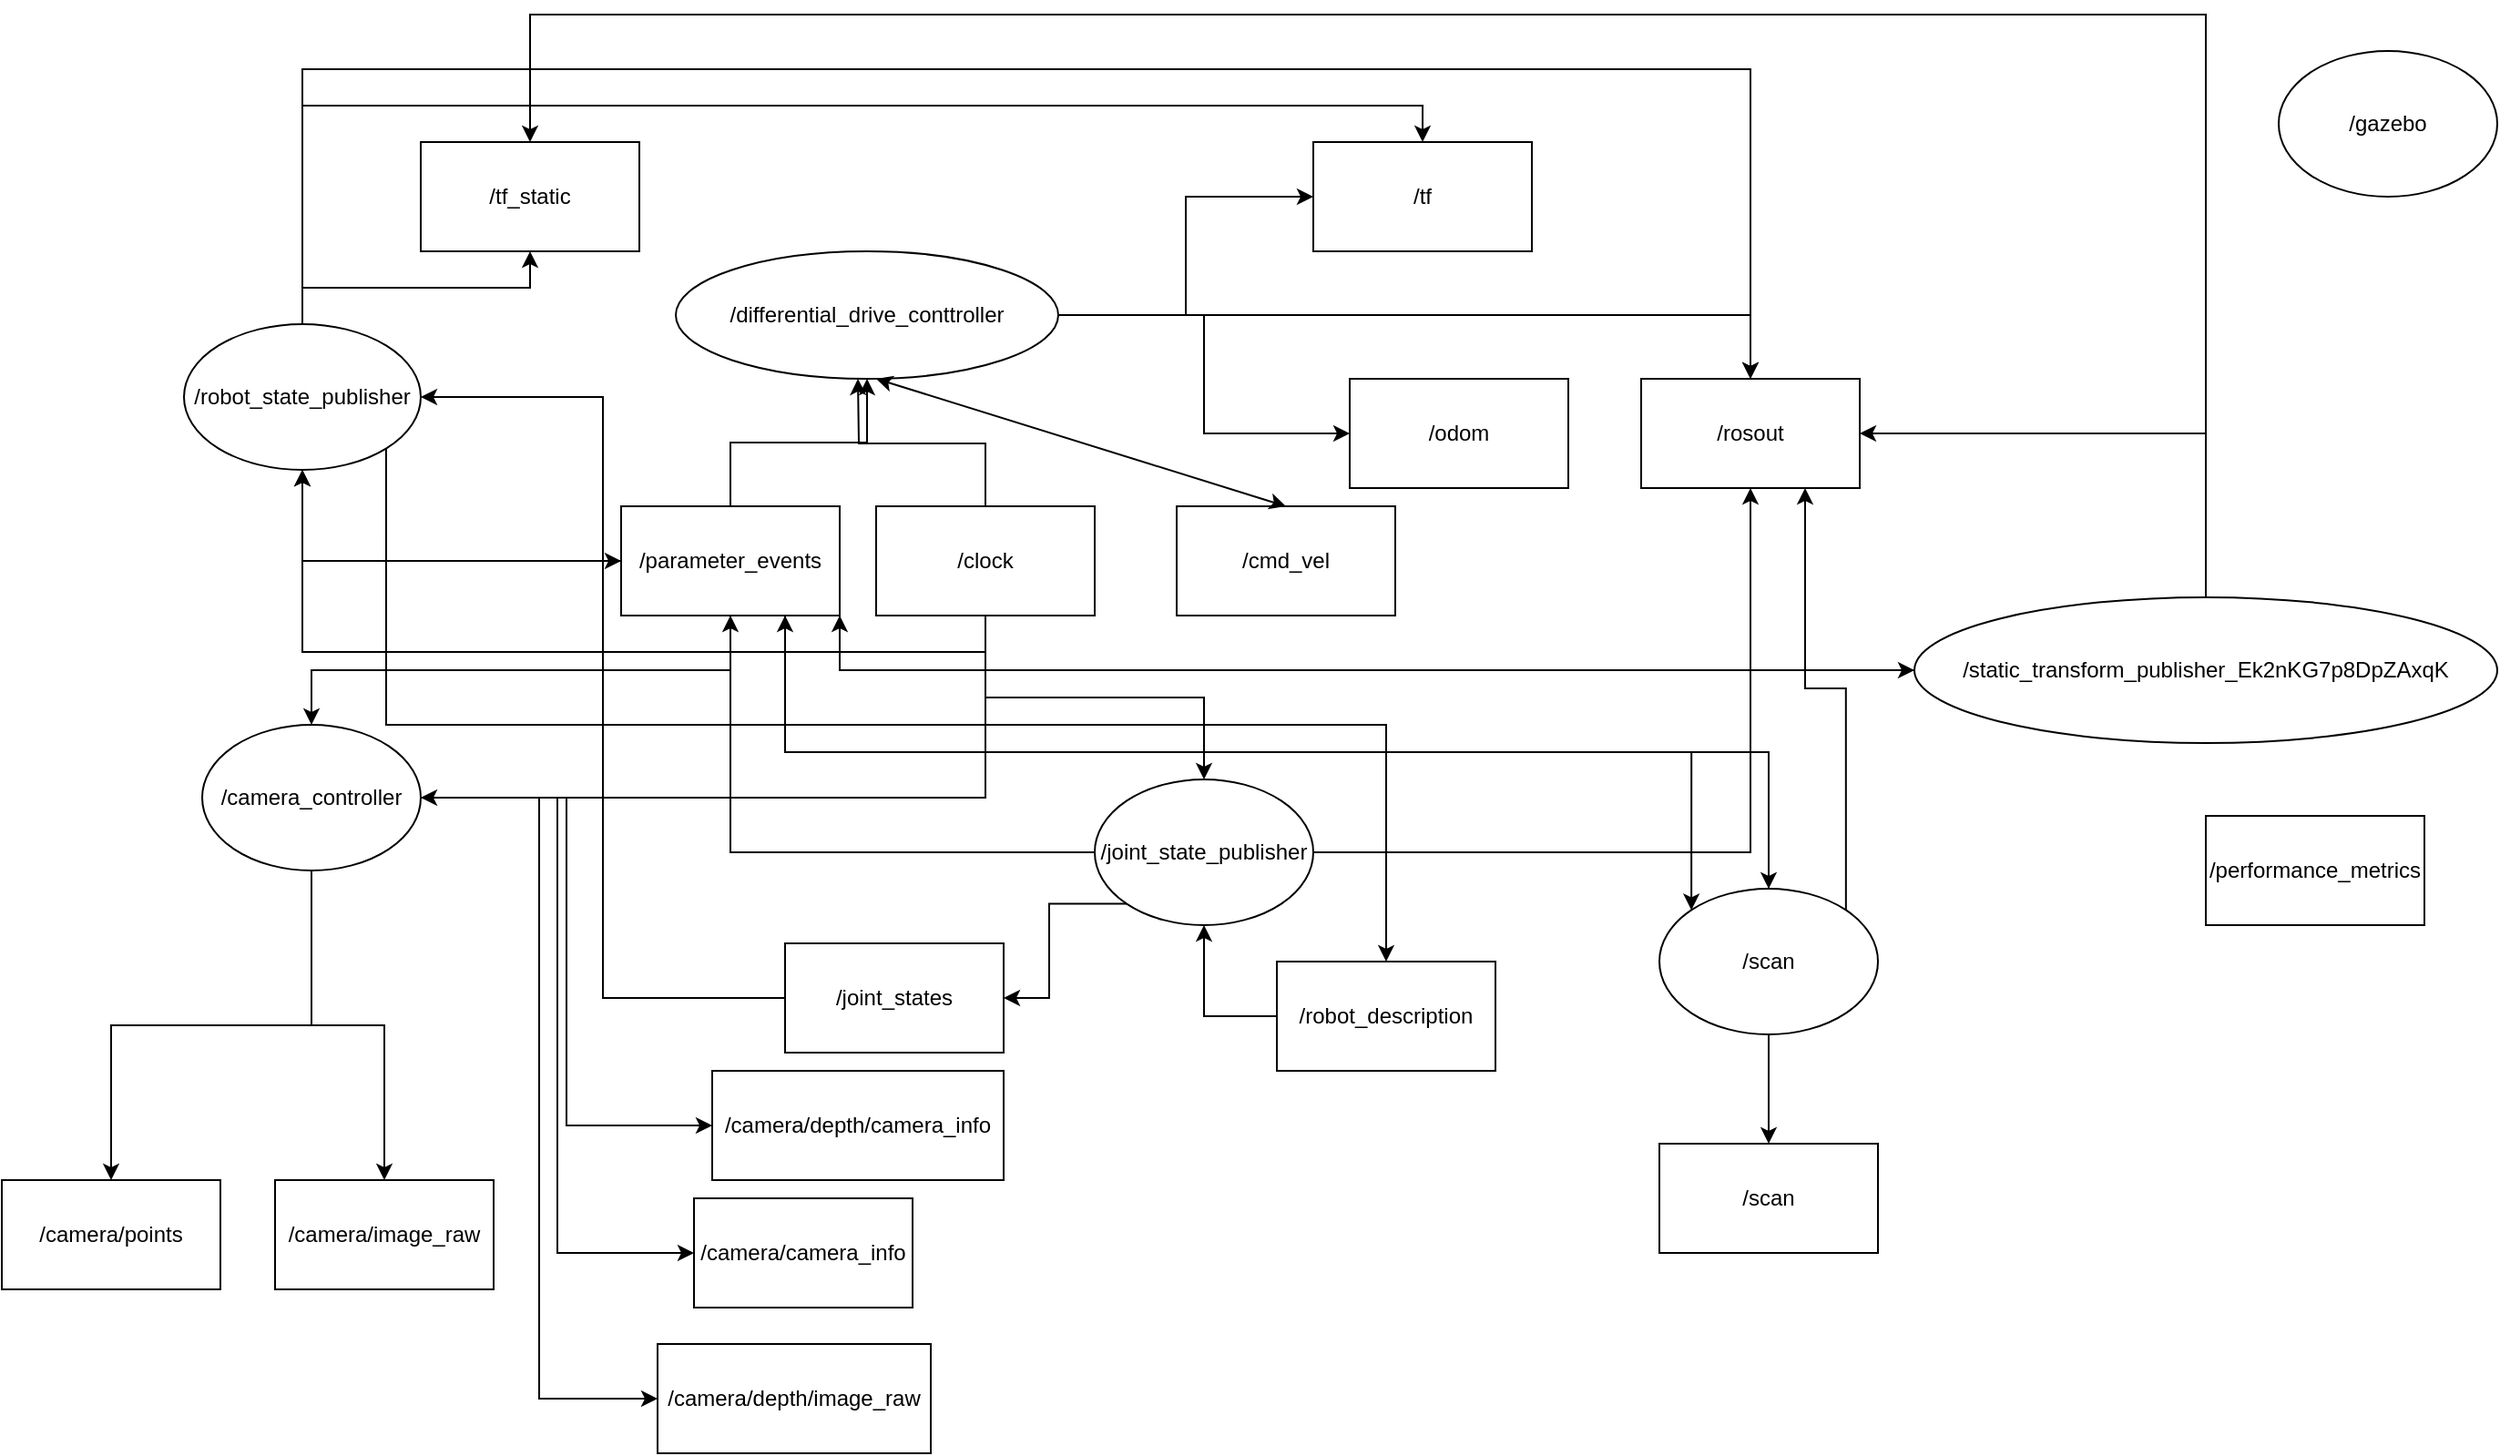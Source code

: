 <mxfile version="23.0.2" type="github">
  <diagram name="Page-1" id="CCXDkMmYEeseRspRPApz">
    <mxGraphModel dx="1949" dy="1136" grid="1" gridSize="10" guides="1" tooltips="1" connect="1" arrows="1" fold="1" page="1" pageScale="1" pageWidth="850" pageHeight="1100" math="0" shadow="0">
      <root>
        <mxCell id="0" />
        <mxCell id="1" parent="0" />
        <mxCell id="GH3iI-kV92OheZ8QKehh-54" style="edgeStyle=orthogonalEdgeStyle;rounded=0;orthogonalLoop=1;jettySize=auto;html=1;exitX=0.5;exitY=1;exitDx=0;exitDy=0;entryX=0.5;entryY=0;entryDx=0;entryDy=0;" edge="1" parent="1" source="GH3iI-kV92OheZ8QKehh-1" target="GH3iI-kV92OheZ8QKehh-15">
          <mxGeometry relative="1" as="geometry" />
        </mxCell>
        <mxCell id="GH3iI-kV92OheZ8QKehh-55" style="edgeStyle=orthogonalEdgeStyle;rounded=0;orthogonalLoop=1;jettySize=auto;html=1;exitX=0.5;exitY=1;exitDx=0;exitDy=0;entryX=0.5;entryY=0;entryDx=0;entryDy=0;" edge="1" parent="1" source="GH3iI-kV92OheZ8QKehh-1" target="GH3iI-kV92OheZ8QKehh-16">
          <mxGeometry relative="1" as="geometry" />
        </mxCell>
        <mxCell id="GH3iI-kV92OheZ8QKehh-56" style="edgeStyle=orthogonalEdgeStyle;rounded=0;orthogonalLoop=1;jettySize=auto;html=1;exitX=1;exitY=0.5;exitDx=0;exitDy=0;entryX=0;entryY=0.5;entryDx=0;entryDy=0;" edge="1" parent="1" source="GH3iI-kV92OheZ8QKehh-1" target="GH3iI-kV92OheZ8QKehh-14">
          <mxGeometry relative="1" as="geometry" />
        </mxCell>
        <mxCell id="GH3iI-kV92OheZ8QKehh-57" style="edgeStyle=orthogonalEdgeStyle;rounded=0;orthogonalLoop=1;jettySize=auto;html=1;exitX=1;exitY=0.5;exitDx=0;exitDy=0;entryX=0;entryY=0.5;entryDx=0;entryDy=0;" edge="1" parent="1" source="GH3iI-kV92OheZ8QKehh-1" target="GH3iI-kV92OheZ8QKehh-12">
          <mxGeometry relative="1" as="geometry" />
        </mxCell>
        <mxCell id="GH3iI-kV92OheZ8QKehh-58" style="edgeStyle=orthogonalEdgeStyle;rounded=0;orthogonalLoop=1;jettySize=auto;html=1;exitX=1;exitY=0.5;exitDx=0;exitDy=0;entryX=0;entryY=0.5;entryDx=0;entryDy=0;" edge="1" parent="1" source="GH3iI-kV92OheZ8QKehh-1" target="GH3iI-kV92OheZ8QKehh-13">
          <mxGeometry relative="1" as="geometry" />
        </mxCell>
        <mxCell id="GH3iI-kV92OheZ8QKehh-1" value="/camera_controller" style="ellipse;whiteSpace=wrap;html=1;" vertex="1" parent="1">
          <mxGeometry x="120" y="420" width="120" height="80" as="geometry" />
        </mxCell>
        <mxCell id="GH3iI-kV92OheZ8QKehh-2" value="/gazebo" style="ellipse;whiteSpace=wrap;html=1;" vertex="1" parent="1">
          <mxGeometry x="1260" y="50" width="120" height="80" as="geometry" />
        </mxCell>
        <mxCell id="GH3iI-kV92OheZ8QKehh-73" style="edgeStyle=orthogonalEdgeStyle;rounded=0;orthogonalLoop=1;jettySize=auto;html=1;exitX=0.5;exitY=1;exitDx=0;exitDy=0;entryX=0.5;entryY=0;entryDx=0;entryDy=0;" edge="1" parent="1" source="GH3iI-kV92OheZ8QKehh-4" target="GH3iI-kV92OheZ8QKehh-25">
          <mxGeometry relative="1" as="geometry" />
        </mxCell>
        <mxCell id="GH3iI-kV92OheZ8QKehh-74" style="edgeStyle=orthogonalEdgeStyle;rounded=0;orthogonalLoop=1;jettySize=auto;html=1;exitX=1;exitY=0;exitDx=0;exitDy=0;entryX=0.75;entryY=1;entryDx=0;entryDy=0;" edge="1" parent="1" source="GH3iI-kV92OheZ8QKehh-4" target="GH3iI-kV92OheZ8QKehh-24">
          <mxGeometry relative="1" as="geometry" />
        </mxCell>
        <mxCell id="GH3iI-kV92OheZ8QKehh-75" style="edgeStyle=orthogonalEdgeStyle;rounded=0;orthogonalLoop=1;jettySize=auto;html=1;exitX=0.5;exitY=0;exitDx=0;exitDy=0;entryX=0.75;entryY=1;entryDx=0;entryDy=0;" edge="1" parent="1" source="GH3iI-kV92OheZ8QKehh-4" target="GH3iI-kV92OheZ8QKehh-21">
          <mxGeometry relative="1" as="geometry" />
        </mxCell>
        <mxCell id="GH3iI-kV92OheZ8QKehh-4" value="/scan" style="ellipse;whiteSpace=wrap;html=1;" vertex="1" parent="1">
          <mxGeometry x="920" y="510" width="120" height="80" as="geometry" />
        </mxCell>
        <mxCell id="GH3iI-kV92OheZ8QKehh-64" style="edgeStyle=orthogonalEdgeStyle;rounded=0;orthogonalLoop=1;jettySize=auto;html=1;exitX=0.5;exitY=1;exitDx=0;exitDy=0;entryX=0;entryY=0.5;entryDx=0;entryDy=0;" edge="1" parent="1" source="GH3iI-kV92OheZ8QKehh-5" target="GH3iI-kV92OheZ8QKehh-21">
          <mxGeometry relative="1" as="geometry" />
        </mxCell>
        <mxCell id="GH3iI-kV92OheZ8QKehh-67" style="edgeStyle=orthogonalEdgeStyle;rounded=0;orthogonalLoop=1;jettySize=auto;html=1;exitX=1;exitY=1;exitDx=0;exitDy=0;entryX=0.5;entryY=0;entryDx=0;entryDy=0;" edge="1" parent="1" source="GH3iI-kV92OheZ8QKehh-5" target="GH3iI-kV92OheZ8QKehh-23">
          <mxGeometry relative="1" as="geometry">
            <Array as="points">
              <mxPoint x="221" y="420" />
              <mxPoint x="770" y="420" />
            </Array>
          </mxGeometry>
        </mxCell>
        <mxCell id="GH3iI-kV92OheZ8QKehh-68" style="edgeStyle=orthogonalEdgeStyle;rounded=0;orthogonalLoop=1;jettySize=auto;html=1;exitX=0.5;exitY=0;exitDx=0;exitDy=0;entryX=0.5;entryY=0;entryDx=0;entryDy=0;" edge="1" parent="1" source="GH3iI-kV92OheZ8QKehh-5" target="GH3iI-kV92OheZ8QKehh-24">
          <mxGeometry relative="1" as="geometry">
            <Array as="points">
              <mxPoint x="175" y="60" />
              <mxPoint x="970" y="60" />
            </Array>
          </mxGeometry>
        </mxCell>
        <mxCell id="GH3iI-kV92OheZ8QKehh-69" style="edgeStyle=orthogonalEdgeStyle;rounded=0;orthogonalLoop=1;jettySize=auto;html=1;exitX=0.5;exitY=0;exitDx=0;exitDy=0;entryX=0.5;entryY=0;entryDx=0;entryDy=0;" edge="1" parent="1" source="GH3iI-kV92OheZ8QKehh-5" target="GH3iI-kV92OheZ8QKehh-26">
          <mxGeometry relative="1" as="geometry" />
        </mxCell>
        <mxCell id="GH3iI-kV92OheZ8QKehh-70" style="edgeStyle=orthogonalEdgeStyle;rounded=0;orthogonalLoop=1;jettySize=auto;html=1;exitX=0.5;exitY=0;exitDx=0;exitDy=0;entryX=0.5;entryY=1;entryDx=0;entryDy=0;" edge="1" parent="1" source="GH3iI-kV92OheZ8QKehh-5" target="GH3iI-kV92OheZ8QKehh-27">
          <mxGeometry relative="1" as="geometry" />
        </mxCell>
        <mxCell id="GH3iI-kV92OheZ8QKehh-5" value="/robot_state_publisher" style="ellipse;whiteSpace=wrap;html=1;" vertex="1" parent="1">
          <mxGeometry x="110" y="200" width="130" height="80" as="geometry" />
        </mxCell>
        <mxCell id="GH3iI-kV92OheZ8QKehh-51" style="edgeStyle=orthogonalEdgeStyle;rounded=0;orthogonalLoop=1;jettySize=auto;html=1;exitX=1;exitY=0.5;exitDx=0;exitDy=0;entryX=0;entryY=0.5;entryDx=0;entryDy=0;" edge="1" parent="1" source="GH3iI-kV92OheZ8QKehh-6" target="GH3iI-kV92OheZ8QKehh-20">
          <mxGeometry relative="1" as="geometry" />
        </mxCell>
        <mxCell id="GH3iI-kV92OheZ8QKehh-52" style="edgeStyle=orthogonalEdgeStyle;rounded=0;orthogonalLoop=1;jettySize=auto;html=1;exitX=1;exitY=0.5;exitDx=0;exitDy=0;entryX=0.5;entryY=0;entryDx=0;entryDy=0;" edge="1" parent="1" source="GH3iI-kV92OheZ8QKehh-6" target="GH3iI-kV92OheZ8QKehh-24">
          <mxGeometry relative="1" as="geometry" />
        </mxCell>
        <mxCell id="GH3iI-kV92OheZ8QKehh-53" style="edgeStyle=orthogonalEdgeStyle;rounded=0;orthogonalLoop=1;jettySize=auto;html=1;exitX=1;exitY=0.5;exitDx=0;exitDy=0;entryX=0;entryY=0.5;entryDx=0;entryDy=0;" edge="1" parent="1" source="GH3iI-kV92OheZ8QKehh-6" target="GH3iI-kV92OheZ8QKehh-26">
          <mxGeometry relative="1" as="geometry" />
        </mxCell>
        <mxCell id="GH3iI-kV92OheZ8QKehh-6" value="/differential_drive_conttroller" style="ellipse;whiteSpace=wrap;html=1;" vertex="1" parent="1">
          <mxGeometry x="380" y="160" width="210" height="70" as="geometry" />
        </mxCell>
        <mxCell id="GH3iI-kV92OheZ8QKehh-47" style="edgeStyle=orthogonalEdgeStyle;rounded=0;orthogonalLoop=1;jettySize=auto;html=1;exitX=0;exitY=0.5;exitDx=0;exitDy=0;entryX=0.5;entryY=1;entryDx=0;entryDy=0;" edge="1" parent="1" source="GH3iI-kV92OheZ8QKehh-10" target="GH3iI-kV92OheZ8QKehh-21">
          <mxGeometry relative="1" as="geometry" />
        </mxCell>
        <mxCell id="GH3iI-kV92OheZ8QKehh-48" style="edgeStyle=orthogonalEdgeStyle;rounded=0;orthogonalLoop=1;jettySize=auto;html=1;exitX=1;exitY=0.5;exitDx=0;exitDy=0;entryX=0.5;entryY=1;entryDx=0;entryDy=0;" edge="1" parent="1" source="GH3iI-kV92OheZ8QKehh-10" target="GH3iI-kV92OheZ8QKehh-24">
          <mxGeometry relative="1" as="geometry" />
        </mxCell>
        <mxCell id="GH3iI-kV92OheZ8QKehh-60" style="edgeStyle=orthogonalEdgeStyle;rounded=0;orthogonalLoop=1;jettySize=auto;html=1;exitX=0;exitY=1;exitDx=0;exitDy=0;entryX=1;entryY=0.5;entryDx=0;entryDy=0;" edge="1" parent="1" source="GH3iI-kV92OheZ8QKehh-10" target="GH3iI-kV92OheZ8QKehh-19">
          <mxGeometry relative="1" as="geometry" />
        </mxCell>
        <mxCell id="GH3iI-kV92OheZ8QKehh-10" value="/joint_state_publisher" style="ellipse;whiteSpace=wrap;html=1;" vertex="1" parent="1">
          <mxGeometry x="610" y="450" width="120" height="80" as="geometry" />
        </mxCell>
        <mxCell id="GH3iI-kV92OheZ8QKehh-77" style="edgeStyle=orthogonalEdgeStyle;rounded=0;orthogonalLoop=1;jettySize=auto;html=1;exitX=0;exitY=0.5;exitDx=0;exitDy=0;entryX=1;entryY=1;entryDx=0;entryDy=0;" edge="1" parent="1" source="GH3iI-kV92OheZ8QKehh-11" target="GH3iI-kV92OheZ8QKehh-21">
          <mxGeometry relative="1" as="geometry" />
        </mxCell>
        <mxCell id="GH3iI-kV92OheZ8QKehh-79" style="edgeStyle=orthogonalEdgeStyle;rounded=0;orthogonalLoop=1;jettySize=auto;html=1;exitX=0.5;exitY=0;exitDx=0;exitDy=0;entryX=1;entryY=0.5;entryDx=0;entryDy=0;" edge="1" parent="1" source="GH3iI-kV92OheZ8QKehh-11" target="GH3iI-kV92OheZ8QKehh-24">
          <mxGeometry relative="1" as="geometry" />
        </mxCell>
        <mxCell id="GH3iI-kV92OheZ8QKehh-80" style="edgeStyle=orthogonalEdgeStyle;rounded=0;orthogonalLoop=1;jettySize=auto;html=1;exitX=0.5;exitY=0;exitDx=0;exitDy=0;entryX=0.5;entryY=0;entryDx=0;entryDy=0;" edge="1" parent="1" source="GH3iI-kV92OheZ8QKehh-11" target="GH3iI-kV92OheZ8QKehh-27">
          <mxGeometry relative="1" as="geometry">
            <Array as="points">
              <mxPoint x="1220" y="30" />
              <mxPoint x="300" y="30" />
            </Array>
          </mxGeometry>
        </mxCell>
        <mxCell id="GH3iI-kV92OheZ8QKehh-11" value="/static_transform_publisher_Ek2nKG7p8DpZAxqK" style="ellipse;whiteSpace=wrap;html=1;" vertex="1" parent="1">
          <mxGeometry x="1060" y="350" width="320" height="80" as="geometry" />
        </mxCell>
        <mxCell id="GH3iI-kV92OheZ8QKehh-12" value="/camera/camera_info" style="rounded=0;whiteSpace=wrap;html=1;" vertex="1" parent="1">
          <mxGeometry x="390" y="680" width="120" height="60" as="geometry" />
        </mxCell>
        <mxCell id="GH3iI-kV92OheZ8QKehh-13" value="/camera/depth/camera_info" style="rounded=0;whiteSpace=wrap;html=1;" vertex="1" parent="1">
          <mxGeometry x="400" y="610" width="160" height="60" as="geometry" />
        </mxCell>
        <mxCell id="GH3iI-kV92OheZ8QKehh-14" value="/camera/depth/image_raw" style="rounded=0;whiteSpace=wrap;html=1;" vertex="1" parent="1">
          <mxGeometry x="370" y="760" width="150" height="60" as="geometry" />
        </mxCell>
        <mxCell id="GH3iI-kV92OheZ8QKehh-15" value="/camera/image_raw" style="rounded=0;whiteSpace=wrap;html=1;" vertex="1" parent="1">
          <mxGeometry x="160" y="670" width="120" height="60" as="geometry" />
        </mxCell>
        <mxCell id="GH3iI-kV92OheZ8QKehh-16" value="/camera/points" style="rounded=0;whiteSpace=wrap;html=1;" vertex="1" parent="1">
          <mxGeometry x="10" y="670" width="120" height="60" as="geometry" />
        </mxCell>
        <mxCell id="GH3iI-kV92OheZ8QKehh-44" style="edgeStyle=orthogonalEdgeStyle;rounded=0;orthogonalLoop=1;jettySize=auto;html=1;exitX=0.5;exitY=1;exitDx=0;exitDy=0;" edge="1" parent="1" source="GH3iI-kV92OheZ8QKehh-17" target="GH3iI-kV92OheZ8QKehh-10">
          <mxGeometry relative="1" as="geometry" />
        </mxCell>
        <mxCell id="GH3iI-kV92OheZ8QKehh-45" style="edgeStyle=orthogonalEdgeStyle;rounded=0;orthogonalLoop=1;jettySize=auto;html=1;exitX=0.5;exitY=1;exitDx=0;exitDy=0;entryX=1;entryY=0.5;entryDx=0;entryDy=0;" edge="1" parent="1" source="GH3iI-kV92OheZ8QKehh-17" target="GH3iI-kV92OheZ8QKehh-1">
          <mxGeometry relative="1" as="geometry" />
        </mxCell>
        <mxCell id="GH3iI-kV92OheZ8QKehh-50" style="edgeStyle=orthogonalEdgeStyle;rounded=0;orthogonalLoop=1;jettySize=auto;html=1;exitX=0.5;exitY=0;exitDx=0;exitDy=0;" edge="1" parent="1" source="GH3iI-kV92OheZ8QKehh-17">
          <mxGeometry relative="1" as="geometry">
            <mxPoint x="480" y="230" as="targetPoint" />
          </mxGeometry>
        </mxCell>
        <mxCell id="GH3iI-kV92OheZ8QKehh-61" style="edgeStyle=orthogonalEdgeStyle;rounded=0;orthogonalLoop=1;jettySize=auto;html=1;exitX=0.5;exitY=1;exitDx=0;exitDy=0;" edge="1" parent="1" source="GH3iI-kV92OheZ8QKehh-17" target="GH3iI-kV92OheZ8QKehh-5">
          <mxGeometry relative="1" as="geometry" />
        </mxCell>
        <mxCell id="GH3iI-kV92OheZ8QKehh-17" value="/clock" style="rounded=0;whiteSpace=wrap;html=1;" vertex="1" parent="1">
          <mxGeometry x="490" y="300" width="120" height="60" as="geometry" />
        </mxCell>
        <mxCell id="GH3iI-kV92OheZ8QKehh-18" value="/cmd_vel" style="rounded=0;whiteSpace=wrap;html=1;" vertex="1" parent="1">
          <mxGeometry x="655" y="300" width="120" height="60" as="geometry" />
        </mxCell>
        <mxCell id="GH3iI-kV92OheZ8QKehh-63" style="edgeStyle=orthogonalEdgeStyle;rounded=0;orthogonalLoop=1;jettySize=auto;html=1;exitX=0;exitY=0.5;exitDx=0;exitDy=0;entryX=1;entryY=0.5;entryDx=0;entryDy=0;" edge="1" parent="1" source="GH3iI-kV92OheZ8QKehh-19" target="GH3iI-kV92OheZ8QKehh-5">
          <mxGeometry relative="1" as="geometry" />
        </mxCell>
        <mxCell id="GH3iI-kV92OheZ8QKehh-19" value="/joint_states" style="rounded=0;whiteSpace=wrap;html=1;" vertex="1" parent="1">
          <mxGeometry x="440" y="540" width="120" height="60" as="geometry" />
        </mxCell>
        <mxCell id="GH3iI-kV92OheZ8QKehh-20" value="/odom" style="rounded=0;whiteSpace=wrap;html=1;" vertex="1" parent="1">
          <mxGeometry x="750" y="230" width="120" height="60" as="geometry" />
        </mxCell>
        <mxCell id="GH3iI-kV92OheZ8QKehh-49" style="edgeStyle=orthogonalEdgeStyle;rounded=0;orthogonalLoop=1;jettySize=auto;html=1;exitX=0.5;exitY=0;exitDx=0;exitDy=0;" edge="1" parent="1" source="GH3iI-kV92OheZ8QKehh-21" target="GH3iI-kV92OheZ8QKehh-6">
          <mxGeometry relative="1" as="geometry" />
        </mxCell>
        <mxCell id="GH3iI-kV92OheZ8QKehh-59" style="edgeStyle=orthogonalEdgeStyle;rounded=0;orthogonalLoop=1;jettySize=auto;html=1;exitX=0.5;exitY=1;exitDx=0;exitDy=0;entryX=0.5;entryY=0;entryDx=0;entryDy=0;" edge="1" parent="1" source="GH3iI-kV92OheZ8QKehh-21" target="GH3iI-kV92OheZ8QKehh-1">
          <mxGeometry relative="1" as="geometry" />
        </mxCell>
        <mxCell id="GH3iI-kV92OheZ8QKehh-62" style="edgeStyle=orthogonalEdgeStyle;rounded=0;orthogonalLoop=1;jettySize=auto;html=1;exitX=0;exitY=0.5;exitDx=0;exitDy=0;" edge="1" parent="1" source="GH3iI-kV92OheZ8QKehh-21" target="GH3iI-kV92OheZ8QKehh-5">
          <mxGeometry relative="1" as="geometry" />
        </mxCell>
        <mxCell id="GH3iI-kV92OheZ8QKehh-71" style="edgeStyle=orthogonalEdgeStyle;rounded=0;orthogonalLoop=1;jettySize=auto;html=1;exitX=0.75;exitY=1;exitDx=0;exitDy=0;" edge="1" parent="1" source="GH3iI-kV92OheZ8QKehh-21" target="GH3iI-kV92OheZ8QKehh-4">
          <mxGeometry relative="1" as="geometry" />
        </mxCell>
        <mxCell id="GH3iI-kV92OheZ8QKehh-76" style="edgeStyle=orthogonalEdgeStyle;rounded=0;orthogonalLoop=1;jettySize=auto;html=1;exitX=1;exitY=1;exitDx=0;exitDy=0;entryX=0;entryY=0.5;entryDx=0;entryDy=0;" edge="1" parent="1" source="GH3iI-kV92OheZ8QKehh-21" target="GH3iI-kV92OheZ8QKehh-11">
          <mxGeometry relative="1" as="geometry" />
        </mxCell>
        <mxCell id="GH3iI-kV92OheZ8QKehh-21" value="/parameter_events" style="rounded=0;whiteSpace=wrap;html=1;" vertex="1" parent="1">
          <mxGeometry x="350" y="300" width="120" height="60" as="geometry" />
        </mxCell>
        <mxCell id="GH3iI-kV92OheZ8QKehh-22" value="/performance_metrics" style="rounded=0;whiteSpace=wrap;html=1;" vertex="1" parent="1">
          <mxGeometry x="1220" y="470" width="120" height="60" as="geometry" />
        </mxCell>
        <mxCell id="GH3iI-kV92OheZ8QKehh-46" style="edgeStyle=orthogonalEdgeStyle;rounded=0;orthogonalLoop=1;jettySize=auto;html=1;exitX=0;exitY=0.5;exitDx=0;exitDy=0;" edge="1" parent="1" source="GH3iI-kV92OheZ8QKehh-23" target="GH3iI-kV92OheZ8QKehh-10">
          <mxGeometry relative="1" as="geometry" />
        </mxCell>
        <mxCell id="GH3iI-kV92OheZ8QKehh-23" value="/robot_description" style="rounded=0;whiteSpace=wrap;html=1;" vertex="1" parent="1">
          <mxGeometry x="710" y="550" width="120" height="60" as="geometry" />
        </mxCell>
        <mxCell id="GH3iI-kV92OheZ8QKehh-24" value="/rosout" style="rounded=0;whiteSpace=wrap;html=1;" vertex="1" parent="1">
          <mxGeometry x="910" y="230" width="120" height="60" as="geometry" />
        </mxCell>
        <mxCell id="GH3iI-kV92OheZ8QKehh-25" value="/scan" style="rounded=0;whiteSpace=wrap;html=1;" vertex="1" parent="1">
          <mxGeometry x="920" y="650" width="120" height="60" as="geometry" />
        </mxCell>
        <mxCell id="GH3iI-kV92OheZ8QKehh-26" value="/tf" style="rounded=0;whiteSpace=wrap;html=1;" vertex="1" parent="1">
          <mxGeometry x="730" y="100" width="120" height="60" as="geometry" />
        </mxCell>
        <mxCell id="GH3iI-kV92OheZ8QKehh-27" value="/tf_static" style="rounded=0;whiteSpace=wrap;html=1;" vertex="1" parent="1">
          <mxGeometry x="240" y="100" width="120" height="60" as="geometry" />
        </mxCell>
        <mxCell id="GH3iI-kV92OheZ8QKehh-40" value="" style="endArrow=classic;startArrow=classic;html=1;rounded=0;exitX=0.5;exitY=0;exitDx=0;exitDy=0;" edge="1" parent="1" source="GH3iI-kV92OheZ8QKehh-18">
          <mxGeometry width="50" height="50" relative="1" as="geometry">
            <mxPoint x="440" y="280" as="sourcePoint" />
            <mxPoint x="490" y="230" as="targetPoint" />
          </mxGeometry>
        </mxCell>
        <mxCell id="GH3iI-kV92OheZ8QKehh-72" style="edgeStyle=orthogonalEdgeStyle;rounded=0;orthogonalLoop=1;jettySize=auto;html=1;exitX=0.5;exitY=1;exitDx=0;exitDy=0;entryX=0;entryY=0;entryDx=0;entryDy=0;" edge="1" parent="1" source="GH3iI-kV92OheZ8QKehh-17" target="GH3iI-kV92OheZ8QKehh-4">
          <mxGeometry relative="1" as="geometry" />
        </mxCell>
      </root>
    </mxGraphModel>
  </diagram>
</mxfile>
